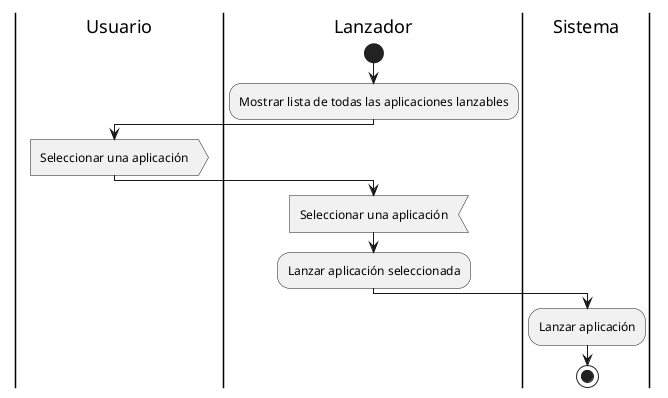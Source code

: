 
@startuml PAAA#34.activity.es

skinparam monochrome true

|Usuario|
|Lanzador|
start
:Mostrar lista de todas las aplicaciones lanzables;
|Usuario|
:Seleccionar una aplicación>
|Lanzador|
:Seleccionar una aplicación<
:Lanzar aplicación seleccionada;
|Sistema|
:Lanzar aplicación;
stop

@enduml
